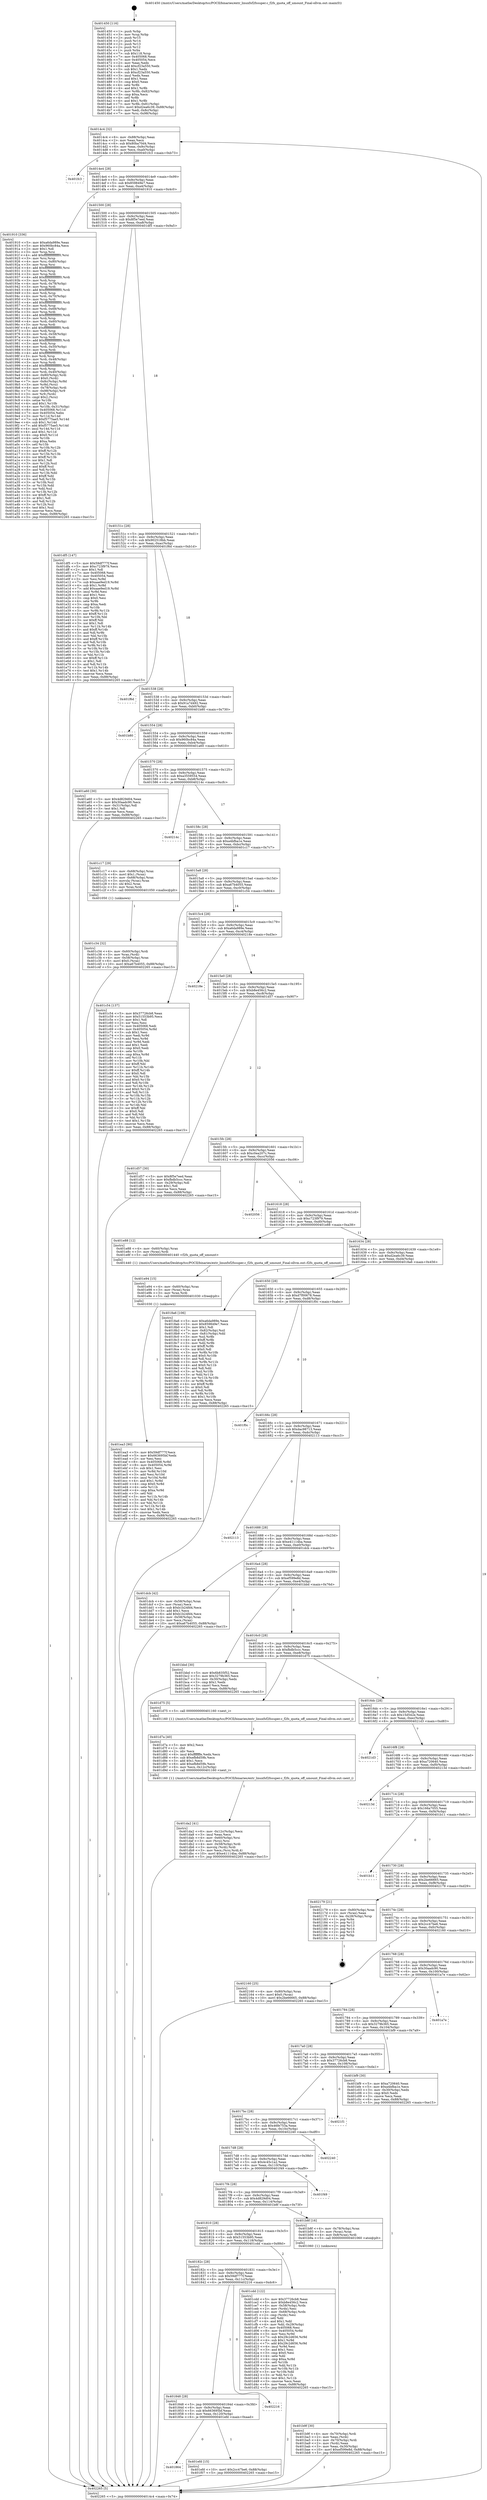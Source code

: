 digraph "0x401450" {
  label = "0x401450 (/mnt/c/Users/mathe/Desktop/tcc/POCII/binaries/extr_linuxfsf2fssuper.c_f2fs_quota_off_umount_Final-ollvm.out::main(0))"
  labelloc = "t"
  node[shape=record]

  Entry [label="",width=0.3,height=0.3,shape=circle,fillcolor=black,style=filled]
  "0x4014c4" [label="{
     0x4014c4 [32]\l
     | [instrs]\l
     &nbsp;&nbsp;0x4014c4 \<+6\>: mov -0x88(%rbp),%eax\l
     &nbsp;&nbsp;0x4014ca \<+2\>: mov %eax,%ecx\l
     &nbsp;&nbsp;0x4014cc \<+6\>: sub $0x80ba70d4,%ecx\l
     &nbsp;&nbsp;0x4014d2 \<+6\>: mov %eax,-0x9c(%rbp)\l
     &nbsp;&nbsp;0x4014d8 \<+6\>: mov %ecx,-0xa0(%rbp)\l
     &nbsp;&nbsp;0x4014de \<+6\>: je 0000000000401fc3 \<main+0xb73\>\l
  }"]
  "0x401fc3" [label="{
     0x401fc3\l
  }", style=dashed]
  "0x4014e4" [label="{
     0x4014e4 [28]\l
     | [instrs]\l
     &nbsp;&nbsp;0x4014e4 \<+5\>: jmp 00000000004014e9 \<main+0x99\>\l
     &nbsp;&nbsp;0x4014e9 \<+6\>: mov -0x9c(%rbp),%eax\l
     &nbsp;&nbsp;0x4014ef \<+5\>: sub $0x859849e7,%eax\l
     &nbsp;&nbsp;0x4014f4 \<+6\>: mov %eax,-0xa4(%rbp)\l
     &nbsp;&nbsp;0x4014fa \<+6\>: je 0000000000401910 \<main+0x4c0\>\l
  }"]
  Exit [label="",width=0.3,height=0.3,shape=circle,fillcolor=black,style=filled,peripheries=2]
  "0x401910" [label="{
     0x401910 [336]\l
     | [instrs]\l
     &nbsp;&nbsp;0x401910 \<+5\>: mov $0xa6da989e,%eax\l
     &nbsp;&nbsp;0x401915 \<+5\>: mov $0x960bc84a,%ecx\l
     &nbsp;&nbsp;0x40191a \<+2\>: mov $0x1,%dl\l
     &nbsp;&nbsp;0x40191c \<+3\>: mov %rsp,%rsi\l
     &nbsp;&nbsp;0x40191f \<+4\>: add $0xfffffffffffffff0,%rsi\l
     &nbsp;&nbsp;0x401923 \<+3\>: mov %rsi,%rsp\l
     &nbsp;&nbsp;0x401926 \<+4\>: mov %rsi,-0x80(%rbp)\l
     &nbsp;&nbsp;0x40192a \<+3\>: mov %rsp,%rsi\l
     &nbsp;&nbsp;0x40192d \<+4\>: add $0xfffffffffffffff0,%rsi\l
     &nbsp;&nbsp;0x401931 \<+3\>: mov %rsi,%rsp\l
     &nbsp;&nbsp;0x401934 \<+3\>: mov %rsp,%rdi\l
     &nbsp;&nbsp;0x401937 \<+4\>: add $0xfffffffffffffff0,%rdi\l
     &nbsp;&nbsp;0x40193b \<+3\>: mov %rdi,%rsp\l
     &nbsp;&nbsp;0x40193e \<+4\>: mov %rdi,-0x78(%rbp)\l
     &nbsp;&nbsp;0x401942 \<+3\>: mov %rsp,%rdi\l
     &nbsp;&nbsp;0x401945 \<+4\>: add $0xfffffffffffffff0,%rdi\l
     &nbsp;&nbsp;0x401949 \<+3\>: mov %rdi,%rsp\l
     &nbsp;&nbsp;0x40194c \<+4\>: mov %rdi,-0x70(%rbp)\l
     &nbsp;&nbsp;0x401950 \<+3\>: mov %rsp,%rdi\l
     &nbsp;&nbsp;0x401953 \<+4\>: add $0xfffffffffffffff0,%rdi\l
     &nbsp;&nbsp;0x401957 \<+3\>: mov %rdi,%rsp\l
     &nbsp;&nbsp;0x40195a \<+4\>: mov %rdi,-0x68(%rbp)\l
     &nbsp;&nbsp;0x40195e \<+3\>: mov %rsp,%rdi\l
     &nbsp;&nbsp;0x401961 \<+4\>: add $0xfffffffffffffff0,%rdi\l
     &nbsp;&nbsp;0x401965 \<+3\>: mov %rdi,%rsp\l
     &nbsp;&nbsp;0x401968 \<+4\>: mov %rdi,-0x60(%rbp)\l
     &nbsp;&nbsp;0x40196c \<+3\>: mov %rsp,%rdi\l
     &nbsp;&nbsp;0x40196f \<+4\>: add $0xfffffffffffffff0,%rdi\l
     &nbsp;&nbsp;0x401973 \<+3\>: mov %rdi,%rsp\l
     &nbsp;&nbsp;0x401976 \<+4\>: mov %rdi,-0x58(%rbp)\l
     &nbsp;&nbsp;0x40197a \<+3\>: mov %rsp,%rdi\l
     &nbsp;&nbsp;0x40197d \<+4\>: add $0xfffffffffffffff0,%rdi\l
     &nbsp;&nbsp;0x401981 \<+3\>: mov %rdi,%rsp\l
     &nbsp;&nbsp;0x401984 \<+4\>: mov %rdi,-0x50(%rbp)\l
     &nbsp;&nbsp;0x401988 \<+3\>: mov %rsp,%rdi\l
     &nbsp;&nbsp;0x40198b \<+4\>: add $0xfffffffffffffff0,%rdi\l
     &nbsp;&nbsp;0x40198f \<+3\>: mov %rdi,%rsp\l
     &nbsp;&nbsp;0x401992 \<+4\>: mov %rdi,-0x48(%rbp)\l
     &nbsp;&nbsp;0x401996 \<+3\>: mov %rsp,%rdi\l
     &nbsp;&nbsp;0x401999 \<+4\>: add $0xfffffffffffffff0,%rdi\l
     &nbsp;&nbsp;0x40199d \<+3\>: mov %rdi,%rsp\l
     &nbsp;&nbsp;0x4019a0 \<+4\>: mov %rdi,-0x40(%rbp)\l
     &nbsp;&nbsp;0x4019a4 \<+4\>: mov -0x80(%rbp),%rdi\l
     &nbsp;&nbsp;0x4019a8 \<+6\>: movl $0x0,(%rdi)\l
     &nbsp;&nbsp;0x4019ae \<+7\>: mov -0x8c(%rbp),%r8d\l
     &nbsp;&nbsp;0x4019b5 \<+3\>: mov %r8d,(%rsi)\l
     &nbsp;&nbsp;0x4019b8 \<+4\>: mov -0x78(%rbp),%rdi\l
     &nbsp;&nbsp;0x4019bc \<+7\>: mov -0x98(%rbp),%r9\l
     &nbsp;&nbsp;0x4019c3 \<+3\>: mov %r9,(%rdi)\l
     &nbsp;&nbsp;0x4019c6 \<+3\>: cmpl $0x2,(%rsi)\l
     &nbsp;&nbsp;0x4019c9 \<+4\>: setne %r10b\l
     &nbsp;&nbsp;0x4019cd \<+4\>: and $0x1,%r10b\l
     &nbsp;&nbsp;0x4019d1 \<+4\>: mov %r10b,-0x31(%rbp)\l
     &nbsp;&nbsp;0x4019d5 \<+8\>: mov 0x405068,%r11d\l
     &nbsp;&nbsp;0x4019dd \<+7\>: mov 0x405054,%ebx\l
     &nbsp;&nbsp;0x4019e4 \<+3\>: mov %r11d,%r14d\l
     &nbsp;&nbsp;0x4019e7 \<+7\>: sub $0xf5775ae5,%r14d\l
     &nbsp;&nbsp;0x4019ee \<+4\>: sub $0x1,%r14d\l
     &nbsp;&nbsp;0x4019f2 \<+7\>: add $0xf5775ae5,%r14d\l
     &nbsp;&nbsp;0x4019f9 \<+4\>: imul %r14d,%r11d\l
     &nbsp;&nbsp;0x4019fd \<+4\>: and $0x1,%r11d\l
     &nbsp;&nbsp;0x401a01 \<+4\>: cmp $0x0,%r11d\l
     &nbsp;&nbsp;0x401a05 \<+4\>: sete %r10b\l
     &nbsp;&nbsp;0x401a09 \<+3\>: cmp $0xa,%ebx\l
     &nbsp;&nbsp;0x401a0c \<+4\>: setl %r15b\l
     &nbsp;&nbsp;0x401a10 \<+3\>: mov %r10b,%r12b\l
     &nbsp;&nbsp;0x401a13 \<+4\>: xor $0xff,%r12b\l
     &nbsp;&nbsp;0x401a17 \<+3\>: mov %r15b,%r13b\l
     &nbsp;&nbsp;0x401a1a \<+4\>: xor $0xff,%r13b\l
     &nbsp;&nbsp;0x401a1e \<+3\>: xor $0x1,%dl\l
     &nbsp;&nbsp;0x401a21 \<+3\>: mov %r12b,%sil\l
     &nbsp;&nbsp;0x401a24 \<+4\>: and $0xff,%sil\l
     &nbsp;&nbsp;0x401a28 \<+3\>: and %dl,%r10b\l
     &nbsp;&nbsp;0x401a2b \<+3\>: mov %r13b,%dil\l
     &nbsp;&nbsp;0x401a2e \<+4\>: and $0xff,%dil\l
     &nbsp;&nbsp;0x401a32 \<+3\>: and %dl,%r15b\l
     &nbsp;&nbsp;0x401a35 \<+3\>: or %r10b,%sil\l
     &nbsp;&nbsp;0x401a38 \<+3\>: or %r15b,%dil\l
     &nbsp;&nbsp;0x401a3b \<+3\>: xor %dil,%sil\l
     &nbsp;&nbsp;0x401a3e \<+3\>: or %r13b,%r12b\l
     &nbsp;&nbsp;0x401a41 \<+4\>: xor $0xff,%r12b\l
     &nbsp;&nbsp;0x401a45 \<+3\>: or $0x1,%dl\l
     &nbsp;&nbsp;0x401a48 \<+3\>: and %dl,%r12b\l
     &nbsp;&nbsp;0x401a4b \<+3\>: or %r12b,%sil\l
     &nbsp;&nbsp;0x401a4e \<+4\>: test $0x1,%sil\l
     &nbsp;&nbsp;0x401a52 \<+3\>: cmovne %ecx,%eax\l
     &nbsp;&nbsp;0x401a55 \<+6\>: mov %eax,-0x88(%rbp)\l
     &nbsp;&nbsp;0x401a5b \<+5\>: jmp 0000000000402265 \<main+0xe15\>\l
  }"]
  "0x401500" [label="{
     0x401500 [28]\l
     | [instrs]\l
     &nbsp;&nbsp;0x401500 \<+5\>: jmp 0000000000401505 \<main+0xb5\>\l
     &nbsp;&nbsp;0x401505 \<+6\>: mov -0x9c(%rbp),%eax\l
     &nbsp;&nbsp;0x40150b \<+5\>: sub $0x8f5e7eed,%eax\l
     &nbsp;&nbsp;0x401510 \<+6\>: mov %eax,-0xa8(%rbp)\l
     &nbsp;&nbsp;0x401516 \<+6\>: je 0000000000401df5 \<main+0x9a5\>\l
  }"]
  "0x401864" [label="{
     0x401864\l
  }", style=dashed]
  "0x401df5" [label="{
     0x401df5 [147]\l
     | [instrs]\l
     &nbsp;&nbsp;0x401df5 \<+5\>: mov $0x59df777f,%eax\l
     &nbsp;&nbsp;0x401dfa \<+5\>: mov $0xc723f979,%ecx\l
     &nbsp;&nbsp;0x401dff \<+2\>: mov $0x1,%dl\l
     &nbsp;&nbsp;0x401e01 \<+7\>: mov 0x405068,%esi\l
     &nbsp;&nbsp;0x401e08 \<+7\>: mov 0x405054,%edi\l
     &nbsp;&nbsp;0x401e0f \<+3\>: mov %esi,%r8d\l
     &nbsp;&nbsp;0x401e12 \<+7\>: sub $0xaae9ed19,%r8d\l
     &nbsp;&nbsp;0x401e19 \<+4\>: sub $0x1,%r8d\l
     &nbsp;&nbsp;0x401e1d \<+7\>: add $0xaae9ed19,%r8d\l
     &nbsp;&nbsp;0x401e24 \<+4\>: imul %r8d,%esi\l
     &nbsp;&nbsp;0x401e28 \<+3\>: and $0x1,%esi\l
     &nbsp;&nbsp;0x401e2b \<+3\>: cmp $0x0,%esi\l
     &nbsp;&nbsp;0x401e2e \<+4\>: sete %r9b\l
     &nbsp;&nbsp;0x401e32 \<+3\>: cmp $0xa,%edi\l
     &nbsp;&nbsp;0x401e35 \<+4\>: setl %r10b\l
     &nbsp;&nbsp;0x401e39 \<+3\>: mov %r9b,%r11b\l
     &nbsp;&nbsp;0x401e3c \<+4\>: xor $0xff,%r11b\l
     &nbsp;&nbsp;0x401e40 \<+3\>: mov %r10b,%bl\l
     &nbsp;&nbsp;0x401e43 \<+3\>: xor $0xff,%bl\l
     &nbsp;&nbsp;0x401e46 \<+3\>: xor $0x1,%dl\l
     &nbsp;&nbsp;0x401e49 \<+3\>: mov %r11b,%r14b\l
     &nbsp;&nbsp;0x401e4c \<+4\>: and $0xff,%r14b\l
     &nbsp;&nbsp;0x401e50 \<+3\>: and %dl,%r9b\l
     &nbsp;&nbsp;0x401e53 \<+3\>: mov %bl,%r15b\l
     &nbsp;&nbsp;0x401e56 \<+4\>: and $0xff,%r15b\l
     &nbsp;&nbsp;0x401e5a \<+3\>: and %dl,%r10b\l
     &nbsp;&nbsp;0x401e5d \<+3\>: or %r9b,%r14b\l
     &nbsp;&nbsp;0x401e60 \<+3\>: or %r10b,%r15b\l
     &nbsp;&nbsp;0x401e63 \<+3\>: xor %r15b,%r14b\l
     &nbsp;&nbsp;0x401e66 \<+3\>: or %bl,%r11b\l
     &nbsp;&nbsp;0x401e69 \<+4\>: xor $0xff,%r11b\l
     &nbsp;&nbsp;0x401e6d \<+3\>: or $0x1,%dl\l
     &nbsp;&nbsp;0x401e70 \<+3\>: and %dl,%r11b\l
     &nbsp;&nbsp;0x401e73 \<+3\>: or %r11b,%r14b\l
     &nbsp;&nbsp;0x401e76 \<+4\>: test $0x1,%r14b\l
     &nbsp;&nbsp;0x401e7a \<+3\>: cmovne %ecx,%eax\l
     &nbsp;&nbsp;0x401e7d \<+6\>: mov %eax,-0x88(%rbp)\l
     &nbsp;&nbsp;0x401e83 \<+5\>: jmp 0000000000402265 \<main+0xe15\>\l
  }"]
  "0x40151c" [label="{
     0x40151c [28]\l
     | [instrs]\l
     &nbsp;&nbsp;0x40151c \<+5\>: jmp 0000000000401521 \<main+0xd1\>\l
     &nbsp;&nbsp;0x401521 \<+6\>: mov -0x9c(%rbp),%eax\l
     &nbsp;&nbsp;0x401527 \<+5\>: sub $0x902518bb,%eax\l
     &nbsp;&nbsp;0x40152c \<+6\>: mov %eax,-0xac(%rbp)\l
     &nbsp;&nbsp;0x401532 \<+6\>: je 0000000000401f6d \<main+0xb1d\>\l
  }"]
  "0x401efd" [label="{
     0x401efd [15]\l
     | [instrs]\l
     &nbsp;&nbsp;0x401efd \<+10\>: movl $0x2cc47be6,-0x88(%rbp)\l
     &nbsp;&nbsp;0x401f07 \<+5\>: jmp 0000000000402265 \<main+0xe15\>\l
  }"]
  "0x401f6d" [label="{
     0x401f6d\l
  }", style=dashed]
  "0x401538" [label="{
     0x401538 [28]\l
     | [instrs]\l
     &nbsp;&nbsp;0x401538 \<+5\>: jmp 000000000040153d \<main+0xed\>\l
     &nbsp;&nbsp;0x40153d \<+6\>: mov -0x9c(%rbp),%eax\l
     &nbsp;&nbsp;0x401543 \<+5\>: sub $0x91a7d492,%eax\l
     &nbsp;&nbsp;0x401548 \<+6\>: mov %eax,-0xb0(%rbp)\l
     &nbsp;&nbsp;0x40154e \<+6\>: je 0000000000401b80 \<main+0x730\>\l
  }"]
  "0x401848" [label="{
     0x401848 [28]\l
     | [instrs]\l
     &nbsp;&nbsp;0x401848 \<+5\>: jmp 000000000040184d \<main+0x3fd\>\l
     &nbsp;&nbsp;0x40184d \<+6\>: mov -0x9c(%rbp),%eax\l
     &nbsp;&nbsp;0x401853 \<+5\>: sub $0x663695bf,%eax\l
     &nbsp;&nbsp;0x401858 \<+6\>: mov %eax,-0x120(%rbp)\l
     &nbsp;&nbsp;0x40185e \<+6\>: je 0000000000401efd \<main+0xaad\>\l
  }"]
  "0x401b80" [label="{
     0x401b80\l
  }", style=dashed]
  "0x401554" [label="{
     0x401554 [28]\l
     | [instrs]\l
     &nbsp;&nbsp;0x401554 \<+5\>: jmp 0000000000401559 \<main+0x109\>\l
     &nbsp;&nbsp;0x401559 \<+6\>: mov -0x9c(%rbp),%eax\l
     &nbsp;&nbsp;0x40155f \<+5\>: sub $0x960bc84a,%eax\l
     &nbsp;&nbsp;0x401564 \<+6\>: mov %eax,-0xb4(%rbp)\l
     &nbsp;&nbsp;0x40156a \<+6\>: je 0000000000401a60 \<main+0x610\>\l
  }"]
  "0x402216" [label="{
     0x402216\l
  }", style=dashed]
  "0x401a60" [label="{
     0x401a60 [30]\l
     | [instrs]\l
     &nbsp;&nbsp;0x401a60 \<+5\>: mov $0x4d829d04,%eax\l
     &nbsp;&nbsp;0x401a65 \<+5\>: mov $0x30aadc90,%ecx\l
     &nbsp;&nbsp;0x401a6a \<+3\>: mov -0x31(%rbp),%dl\l
     &nbsp;&nbsp;0x401a6d \<+3\>: test $0x1,%dl\l
     &nbsp;&nbsp;0x401a70 \<+3\>: cmovne %ecx,%eax\l
     &nbsp;&nbsp;0x401a73 \<+6\>: mov %eax,-0x88(%rbp)\l
     &nbsp;&nbsp;0x401a79 \<+5\>: jmp 0000000000402265 \<main+0xe15\>\l
  }"]
  "0x401570" [label="{
     0x401570 [28]\l
     | [instrs]\l
     &nbsp;&nbsp;0x401570 \<+5\>: jmp 0000000000401575 \<main+0x125\>\l
     &nbsp;&nbsp;0x401575 \<+6\>: mov -0x9c(%rbp),%eax\l
     &nbsp;&nbsp;0x40157b \<+5\>: sub $0xa3559554,%eax\l
     &nbsp;&nbsp;0x401580 \<+6\>: mov %eax,-0xb8(%rbp)\l
     &nbsp;&nbsp;0x401586 \<+6\>: je 000000000040214c \<main+0xcfc\>\l
  }"]
  "0x401ea3" [label="{
     0x401ea3 [90]\l
     | [instrs]\l
     &nbsp;&nbsp;0x401ea3 \<+5\>: mov $0x59df777f,%ecx\l
     &nbsp;&nbsp;0x401ea8 \<+5\>: mov $0x663695bf,%edx\l
     &nbsp;&nbsp;0x401ead \<+2\>: xor %esi,%esi\l
     &nbsp;&nbsp;0x401eaf \<+8\>: mov 0x405068,%r8d\l
     &nbsp;&nbsp;0x401eb7 \<+8\>: mov 0x405054,%r9d\l
     &nbsp;&nbsp;0x401ebf \<+3\>: sub $0x1,%esi\l
     &nbsp;&nbsp;0x401ec2 \<+3\>: mov %r8d,%r10d\l
     &nbsp;&nbsp;0x401ec5 \<+3\>: add %esi,%r10d\l
     &nbsp;&nbsp;0x401ec8 \<+4\>: imul %r10d,%r8d\l
     &nbsp;&nbsp;0x401ecc \<+4\>: and $0x1,%r8d\l
     &nbsp;&nbsp;0x401ed0 \<+4\>: cmp $0x0,%r8d\l
     &nbsp;&nbsp;0x401ed4 \<+4\>: sete %r11b\l
     &nbsp;&nbsp;0x401ed8 \<+4\>: cmp $0xa,%r9d\l
     &nbsp;&nbsp;0x401edc \<+3\>: setl %bl\l
     &nbsp;&nbsp;0x401edf \<+3\>: mov %r11b,%r14b\l
     &nbsp;&nbsp;0x401ee2 \<+3\>: and %bl,%r14b\l
     &nbsp;&nbsp;0x401ee5 \<+3\>: xor %bl,%r11b\l
     &nbsp;&nbsp;0x401ee8 \<+3\>: or %r11b,%r14b\l
     &nbsp;&nbsp;0x401eeb \<+4\>: test $0x1,%r14b\l
     &nbsp;&nbsp;0x401eef \<+3\>: cmovne %edx,%ecx\l
     &nbsp;&nbsp;0x401ef2 \<+6\>: mov %ecx,-0x88(%rbp)\l
     &nbsp;&nbsp;0x401ef8 \<+5\>: jmp 0000000000402265 \<main+0xe15\>\l
  }"]
  "0x40214c" [label="{
     0x40214c\l
  }", style=dashed]
  "0x40158c" [label="{
     0x40158c [28]\l
     | [instrs]\l
     &nbsp;&nbsp;0x40158c \<+5\>: jmp 0000000000401591 \<main+0x141\>\l
     &nbsp;&nbsp;0x401591 \<+6\>: mov -0x9c(%rbp),%eax\l
     &nbsp;&nbsp;0x401597 \<+5\>: sub $0xa4bfba1e,%eax\l
     &nbsp;&nbsp;0x40159c \<+6\>: mov %eax,-0xbc(%rbp)\l
     &nbsp;&nbsp;0x4015a2 \<+6\>: je 0000000000401c17 \<main+0x7c7\>\l
  }"]
  "0x401e94" [label="{
     0x401e94 [15]\l
     | [instrs]\l
     &nbsp;&nbsp;0x401e94 \<+4\>: mov -0x60(%rbp),%rax\l
     &nbsp;&nbsp;0x401e98 \<+3\>: mov (%rax),%rax\l
     &nbsp;&nbsp;0x401e9b \<+3\>: mov %rax,%rdi\l
     &nbsp;&nbsp;0x401e9e \<+5\>: call 0000000000401030 \<free@plt\>\l
     | [calls]\l
     &nbsp;&nbsp;0x401030 \{1\} (unknown)\l
  }"]
  "0x401c17" [label="{
     0x401c17 [29]\l
     | [instrs]\l
     &nbsp;&nbsp;0x401c17 \<+4\>: mov -0x68(%rbp),%rax\l
     &nbsp;&nbsp;0x401c1b \<+6\>: movl $0x1,(%rax)\l
     &nbsp;&nbsp;0x401c21 \<+4\>: mov -0x68(%rbp),%rax\l
     &nbsp;&nbsp;0x401c25 \<+3\>: movslq (%rax),%rax\l
     &nbsp;&nbsp;0x401c28 \<+4\>: shl $0x2,%rax\l
     &nbsp;&nbsp;0x401c2c \<+3\>: mov %rax,%rdi\l
     &nbsp;&nbsp;0x401c2f \<+5\>: call 0000000000401050 \<malloc@plt\>\l
     | [calls]\l
     &nbsp;&nbsp;0x401050 \{1\} (unknown)\l
  }"]
  "0x4015a8" [label="{
     0x4015a8 [28]\l
     | [instrs]\l
     &nbsp;&nbsp;0x4015a8 \<+5\>: jmp 00000000004015ad \<main+0x15d\>\l
     &nbsp;&nbsp;0x4015ad \<+6\>: mov -0x9c(%rbp),%eax\l
     &nbsp;&nbsp;0x4015b3 \<+5\>: sub $0xa67b4055,%eax\l
     &nbsp;&nbsp;0x4015b8 \<+6\>: mov %eax,-0xc0(%rbp)\l
     &nbsp;&nbsp;0x4015be \<+6\>: je 0000000000401c54 \<main+0x804\>\l
  }"]
  "0x401da2" [label="{
     0x401da2 [41]\l
     | [instrs]\l
     &nbsp;&nbsp;0x401da2 \<+6\>: mov -0x12c(%rbp),%ecx\l
     &nbsp;&nbsp;0x401da8 \<+3\>: imul %eax,%ecx\l
     &nbsp;&nbsp;0x401dab \<+4\>: mov -0x60(%rbp),%rsi\l
     &nbsp;&nbsp;0x401daf \<+3\>: mov (%rsi),%rsi\l
     &nbsp;&nbsp;0x401db2 \<+4\>: mov -0x58(%rbp),%rdi\l
     &nbsp;&nbsp;0x401db6 \<+3\>: movslq (%rdi),%rdi\l
     &nbsp;&nbsp;0x401db9 \<+3\>: mov %ecx,(%rsi,%rdi,4)\l
     &nbsp;&nbsp;0x401dbc \<+10\>: movl $0xe41114ba,-0x88(%rbp)\l
     &nbsp;&nbsp;0x401dc6 \<+5\>: jmp 0000000000402265 \<main+0xe15\>\l
  }"]
  "0x401c54" [label="{
     0x401c54 [137]\l
     | [instrs]\l
     &nbsp;&nbsp;0x401c54 \<+5\>: mov $0x37726cb8,%eax\l
     &nbsp;&nbsp;0x401c59 \<+5\>: mov $0x51553b95,%ecx\l
     &nbsp;&nbsp;0x401c5e \<+2\>: mov $0x1,%dl\l
     &nbsp;&nbsp;0x401c60 \<+2\>: xor %esi,%esi\l
     &nbsp;&nbsp;0x401c62 \<+7\>: mov 0x405068,%edi\l
     &nbsp;&nbsp;0x401c69 \<+8\>: mov 0x405054,%r8d\l
     &nbsp;&nbsp;0x401c71 \<+3\>: sub $0x1,%esi\l
     &nbsp;&nbsp;0x401c74 \<+3\>: mov %edi,%r9d\l
     &nbsp;&nbsp;0x401c77 \<+3\>: add %esi,%r9d\l
     &nbsp;&nbsp;0x401c7a \<+4\>: imul %r9d,%edi\l
     &nbsp;&nbsp;0x401c7e \<+3\>: and $0x1,%edi\l
     &nbsp;&nbsp;0x401c81 \<+3\>: cmp $0x0,%edi\l
     &nbsp;&nbsp;0x401c84 \<+4\>: sete %r10b\l
     &nbsp;&nbsp;0x401c88 \<+4\>: cmp $0xa,%r8d\l
     &nbsp;&nbsp;0x401c8c \<+4\>: setl %r11b\l
     &nbsp;&nbsp;0x401c90 \<+3\>: mov %r10b,%bl\l
     &nbsp;&nbsp;0x401c93 \<+3\>: xor $0xff,%bl\l
     &nbsp;&nbsp;0x401c96 \<+3\>: mov %r11b,%r14b\l
     &nbsp;&nbsp;0x401c99 \<+4\>: xor $0xff,%r14b\l
     &nbsp;&nbsp;0x401c9d \<+3\>: xor $0x0,%dl\l
     &nbsp;&nbsp;0x401ca0 \<+3\>: mov %bl,%r15b\l
     &nbsp;&nbsp;0x401ca3 \<+4\>: and $0x0,%r15b\l
     &nbsp;&nbsp;0x401ca7 \<+3\>: and %dl,%r10b\l
     &nbsp;&nbsp;0x401caa \<+3\>: mov %r14b,%r12b\l
     &nbsp;&nbsp;0x401cad \<+4\>: and $0x0,%r12b\l
     &nbsp;&nbsp;0x401cb1 \<+3\>: and %dl,%r11b\l
     &nbsp;&nbsp;0x401cb4 \<+3\>: or %r10b,%r15b\l
     &nbsp;&nbsp;0x401cb7 \<+3\>: or %r11b,%r12b\l
     &nbsp;&nbsp;0x401cba \<+3\>: xor %r12b,%r15b\l
     &nbsp;&nbsp;0x401cbd \<+3\>: or %r14b,%bl\l
     &nbsp;&nbsp;0x401cc0 \<+3\>: xor $0xff,%bl\l
     &nbsp;&nbsp;0x401cc3 \<+3\>: or $0x0,%dl\l
     &nbsp;&nbsp;0x401cc6 \<+2\>: and %dl,%bl\l
     &nbsp;&nbsp;0x401cc8 \<+3\>: or %bl,%r15b\l
     &nbsp;&nbsp;0x401ccb \<+4\>: test $0x1,%r15b\l
     &nbsp;&nbsp;0x401ccf \<+3\>: cmovne %ecx,%eax\l
     &nbsp;&nbsp;0x401cd2 \<+6\>: mov %eax,-0x88(%rbp)\l
     &nbsp;&nbsp;0x401cd8 \<+5\>: jmp 0000000000402265 \<main+0xe15\>\l
  }"]
  "0x4015c4" [label="{
     0x4015c4 [28]\l
     | [instrs]\l
     &nbsp;&nbsp;0x4015c4 \<+5\>: jmp 00000000004015c9 \<main+0x179\>\l
     &nbsp;&nbsp;0x4015c9 \<+6\>: mov -0x9c(%rbp),%eax\l
     &nbsp;&nbsp;0x4015cf \<+5\>: sub $0xa6da989e,%eax\l
     &nbsp;&nbsp;0x4015d4 \<+6\>: mov %eax,-0xc4(%rbp)\l
     &nbsp;&nbsp;0x4015da \<+6\>: je 000000000040218e \<main+0xd3e\>\l
  }"]
  "0x401d7a" [label="{
     0x401d7a [40]\l
     | [instrs]\l
     &nbsp;&nbsp;0x401d7a \<+5\>: mov $0x2,%ecx\l
     &nbsp;&nbsp;0x401d7f \<+1\>: cltd\l
     &nbsp;&nbsp;0x401d80 \<+2\>: idiv %ecx\l
     &nbsp;&nbsp;0x401d82 \<+6\>: imul $0xfffffffe,%edx,%ecx\l
     &nbsp;&nbsp;0x401d88 \<+6\>: sub $0xefb8d59b,%ecx\l
     &nbsp;&nbsp;0x401d8e \<+3\>: add $0x1,%ecx\l
     &nbsp;&nbsp;0x401d91 \<+6\>: add $0xefb8d59b,%ecx\l
     &nbsp;&nbsp;0x401d97 \<+6\>: mov %ecx,-0x12c(%rbp)\l
     &nbsp;&nbsp;0x401d9d \<+5\>: call 0000000000401160 \<next_i\>\l
     | [calls]\l
     &nbsp;&nbsp;0x401160 \{1\} (/mnt/c/Users/mathe/Desktop/tcc/POCII/binaries/extr_linuxfsf2fssuper.c_f2fs_quota_off_umount_Final-ollvm.out::next_i)\l
  }"]
  "0x40218e" [label="{
     0x40218e\l
  }", style=dashed]
  "0x4015e0" [label="{
     0x4015e0 [28]\l
     | [instrs]\l
     &nbsp;&nbsp;0x4015e0 \<+5\>: jmp 00000000004015e5 \<main+0x195\>\l
     &nbsp;&nbsp;0x4015e5 \<+6\>: mov -0x9c(%rbp),%eax\l
     &nbsp;&nbsp;0x4015eb \<+5\>: sub $0xb8e456c2,%eax\l
     &nbsp;&nbsp;0x4015f0 \<+6\>: mov %eax,-0xc8(%rbp)\l
     &nbsp;&nbsp;0x4015f6 \<+6\>: je 0000000000401d57 \<main+0x907\>\l
  }"]
  "0x40182c" [label="{
     0x40182c [28]\l
     | [instrs]\l
     &nbsp;&nbsp;0x40182c \<+5\>: jmp 0000000000401831 \<main+0x3e1\>\l
     &nbsp;&nbsp;0x401831 \<+6\>: mov -0x9c(%rbp),%eax\l
     &nbsp;&nbsp;0x401837 \<+5\>: sub $0x59df777f,%eax\l
     &nbsp;&nbsp;0x40183c \<+6\>: mov %eax,-0x11c(%rbp)\l
     &nbsp;&nbsp;0x401842 \<+6\>: je 0000000000402216 \<main+0xdc6\>\l
  }"]
  "0x401d57" [label="{
     0x401d57 [30]\l
     | [instrs]\l
     &nbsp;&nbsp;0x401d57 \<+5\>: mov $0x8f5e7eed,%eax\l
     &nbsp;&nbsp;0x401d5c \<+5\>: mov $0xfbdb5ccc,%ecx\l
     &nbsp;&nbsp;0x401d61 \<+3\>: mov -0x29(%rbp),%dl\l
     &nbsp;&nbsp;0x401d64 \<+3\>: test $0x1,%dl\l
     &nbsp;&nbsp;0x401d67 \<+3\>: cmovne %ecx,%eax\l
     &nbsp;&nbsp;0x401d6a \<+6\>: mov %eax,-0x88(%rbp)\l
     &nbsp;&nbsp;0x401d70 \<+5\>: jmp 0000000000402265 \<main+0xe15\>\l
  }"]
  "0x4015fc" [label="{
     0x4015fc [28]\l
     | [instrs]\l
     &nbsp;&nbsp;0x4015fc \<+5\>: jmp 0000000000401601 \<main+0x1b1\>\l
     &nbsp;&nbsp;0x401601 \<+6\>: mov -0x9c(%rbp),%eax\l
     &nbsp;&nbsp;0x401607 \<+5\>: sub $0xc0ea207c,%eax\l
     &nbsp;&nbsp;0x40160c \<+6\>: mov %eax,-0xcc(%rbp)\l
     &nbsp;&nbsp;0x401612 \<+6\>: je 0000000000402056 \<main+0xc06\>\l
  }"]
  "0x401cdd" [label="{
     0x401cdd [122]\l
     | [instrs]\l
     &nbsp;&nbsp;0x401cdd \<+5\>: mov $0x37726cb8,%eax\l
     &nbsp;&nbsp;0x401ce2 \<+5\>: mov $0xb8e456c2,%ecx\l
     &nbsp;&nbsp;0x401ce7 \<+4\>: mov -0x58(%rbp),%rdx\l
     &nbsp;&nbsp;0x401ceb \<+2\>: mov (%rdx),%esi\l
     &nbsp;&nbsp;0x401ced \<+4\>: mov -0x68(%rbp),%rdx\l
     &nbsp;&nbsp;0x401cf1 \<+2\>: cmp (%rdx),%esi\l
     &nbsp;&nbsp;0x401cf3 \<+4\>: setl %dil\l
     &nbsp;&nbsp;0x401cf7 \<+4\>: and $0x1,%dil\l
     &nbsp;&nbsp;0x401cfb \<+4\>: mov %dil,-0x29(%rbp)\l
     &nbsp;&nbsp;0x401cff \<+7\>: mov 0x405068,%esi\l
     &nbsp;&nbsp;0x401d06 \<+8\>: mov 0x405054,%r8d\l
     &nbsp;&nbsp;0x401d0e \<+3\>: mov %esi,%r9d\l
     &nbsp;&nbsp;0x401d11 \<+7\>: sub $0x29c2d656,%r9d\l
     &nbsp;&nbsp;0x401d18 \<+4\>: sub $0x1,%r9d\l
     &nbsp;&nbsp;0x401d1c \<+7\>: add $0x29c2d656,%r9d\l
     &nbsp;&nbsp;0x401d23 \<+4\>: imul %r9d,%esi\l
     &nbsp;&nbsp;0x401d27 \<+3\>: and $0x1,%esi\l
     &nbsp;&nbsp;0x401d2a \<+3\>: cmp $0x0,%esi\l
     &nbsp;&nbsp;0x401d2d \<+4\>: sete %dil\l
     &nbsp;&nbsp;0x401d31 \<+4\>: cmp $0xa,%r8d\l
     &nbsp;&nbsp;0x401d35 \<+4\>: setl %r10b\l
     &nbsp;&nbsp;0x401d39 \<+3\>: mov %dil,%r11b\l
     &nbsp;&nbsp;0x401d3c \<+3\>: and %r10b,%r11b\l
     &nbsp;&nbsp;0x401d3f \<+3\>: xor %r10b,%dil\l
     &nbsp;&nbsp;0x401d42 \<+3\>: or %dil,%r11b\l
     &nbsp;&nbsp;0x401d45 \<+4\>: test $0x1,%r11b\l
     &nbsp;&nbsp;0x401d49 \<+3\>: cmovne %ecx,%eax\l
     &nbsp;&nbsp;0x401d4c \<+6\>: mov %eax,-0x88(%rbp)\l
     &nbsp;&nbsp;0x401d52 \<+5\>: jmp 0000000000402265 \<main+0xe15\>\l
  }"]
  "0x402056" [label="{
     0x402056\l
  }", style=dashed]
  "0x401618" [label="{
     0x401618 [28]\l
     | [instrs]\l
     &nbsp;&nbsp;0x401618 \<+5\>: jmp 000000000040161d \<main+0x1cd\>\l
     &nbsp;&nbsp;0x40161d \<+6\>: mov -0x9c(%rbp),%eax\l
     &nbsp;&nbsp;0x401623 \<+5\>: sub $0xc723f979,%eax\l
     &nbsp;&nbsp;0x401628 \<+6\>: mov %eax,-0xd0(%rbp)\l
     &nbsp;&nbsp;0x40162e \<+6\>: je 0000000000401e88 \<main+0xa38\>\l
  }"]
  "0x401c34" [label="{
     0x401c34 [32]\l
     | [instrs]\l
     &nbsp;&nbsp;0x401c34 \<+4\>: mov -0x60(%rbp),%rdi\l
     &nbsp;&nbsp;0x401c38 \<+3\>: mov %rax,(%rdi)\l
     &nbsp;&nbsp;0x401c3b \<+4\>: mov -0x58(%rbp),%rax\l
     &nbsp;&nbsp;0x401c3f \<+6\>: movl $0x0,(%rax)\l
     &nbsp;&nbsp;0x401c45 \<+10\>: movl $0xa67b4055,-0x88(%rbp)\l
     &nbsp;&nbsp;0x401c4f \<+5\>: jmp 0000000000402265 \<main+0xe15\>\l
  }"]
  "0x401e88" [label="{
     0x401e88 [12]\l
     | [instrs]\l
     &nbsp;&nbsp;0x401e88 \<+4\>: mov -0x60(%rbp),%rax\l
     &nbsp;&nbsp;0x401e8c \<+3\>: mov (%rax),%rdi\l
     &nbsp;&nbsp;0x401e8f \<+5\>: call 0000000000401440 \<f2fs_quota_off_umount\>\l
     | [calls]\l
     &nbsp;&nbsp;0x401440 \{1\} (/mnt/c/Users/mathe/Desktop/tcc/POCII/binaries/extr_linuxfsf2fssuper.c_f2fs_quota_off_umount_Final-ollvm.out::f2fs_quota_off_umount)\l
  }"]
  "0x401634" [label="{
     0x401634 [28]\l
     | [instrs]\l
     &nbsp;&nbsp;0x401634 \<+5\>: jmp 0000000000401639 \<main+0x1e9\>\l
     &nbsp;&nbsp;0x401639 \<+6\>: mov -0x9c(%rbp),%eax\l
     &nbsp;&nbsp;0x40163f \<+5\>: sub $0xd2ea6c39,%eax\l
     &nbsp;&nbsp;0x401644 \<+6\>: mov %eax,-0xd4(%rbp)\l
     &nbsp;&nbsp;0x40164a \<+6\>: je 00000000004018a6 \<main+0x456\>\l
  }"]
  "0x401b9f" [label="{
     0x401b9f [30]\l
     | [instrs]\l
     &nbsp;&nbsp;0x401b9f \<+4\>: mov -0x70(%rbp),%rdi\l
     &nbsp;&nbsp;0x401ba3 \<+2\>: mov %eax,(%rdi)\l
     &nbsp;&nbsp;0x401ba5 \<+4\>: mov -0x70(%rbp),%rdi\l
     &nbsp;&nbsp;0x401ba9 \<+2\>: mov (%rdi),%eax\l
     &nbsp;&nbsp;0x401bab \<+3\>: mov %eax,-0x30(%rbp)\l
     &nbsp;&nbsp;0x401bae \<+10\>: movl $0xef599e8d,-0x88(%rbp)\l
     &nbsp;&nbsp;0x401bb8 \<+5\>: jmp 0000000000402265 \<main+0xe15\>\l
  }"]
  "0x4018a6" [label="{
     0x4018a6 [106]\l
     | [instrs]\l
     &nbsp;&nbsp;0x4018a6 \<+5\>: mov $0xa6da989e,%eax\l
     &nbsp;&nbsp;0x4018ab \<+5\>: mov $0x859849e7,%ecx\l
     &nbsp;&nbsp;0x4018b0 \<+2\>: mov $0x1,%dl\l
     &nbsp;&nbsp;0x4018b2 \<+7\>: mov -0x82(%rbp),%sil\l
     &nbsp;&nbsp;0x4018b9 \<+7\>: mov -0x81(%rbp),%dil\l
     &nbsp;&nbsp;0x4018c0 \<+3\>: mov %sil,%r8b\l
     &nbsp;&nbsp;0x4018c3 \<+4\>: xor $0xff,%r8b\l
     &nbsp;&nbsp;0x4018c7 \<+3\>: mov %dil,%r9b\l
     &nbsp;&nbsp;0x4018ca \<+4\>: xor $0xff,%r9b\l
     &nbsp;&nbsp;0x4018ce \<+3\>: xor $0x0,%dl\l
     &nbsp;&nbsp;0x4018d1 \<+3\>: mov %r8b,%r10b\l
     &nbsp;&nbsp;0x4018d4 \<+4\>: and $0x0,%r10b\l
     &nbsp;&nbsp;0x4018d8 \<+3\>: and %dl,%sil\l
     &nbsp;&nbsp;0x4018db \<+3\>: mov %r9b,%r11b\l
     &nbsp;&nbsp;0x4018de \<+4\>: and $0x0,%r11b\l
     &nbsp;&nbsp;0x4018e2 \<+3\>: and %dl,%dil\l
     &nbsp;&nbsp;0x4018e5 \<+3\>: or %sil,%r10b\l
     &nbsp;&nbsp;0x4018e8 \<+3\>: or %dil,%r11b\l
     &nbsp;&nbsp;0x4018eb \<+3\>: xor %r11b,%r10b\l
     &nbsp;&nbsp;0x4018ee \<+3\>: or %r9b,%r8b\l
     &nbsp;&nbsp;0x4018f1 \<+4\>: xor $0xff,%r8b\l
     &nbsp;&nbsp;0x4018f5 \<+3\>: or $0x0,%dl\l
     &nbsp;&nbsp;0x4018f8 \<+3\>: and %dl,%r8b\l
     &nbsp;&nbsp;0x4018fb \<+3\>: or %r8b,%r10b\l
     &nbsp;&nbsp;0x4018fe \<+4\>: test $0x1,%r10b\l
     &nbsp;&nbsp;0x401902 \<+3\>: cmovne %ecx,%eax\l
     &nbsp;&nbsp;0x401905 \<+6\>: mov %eax,-0x88(%rbp)\l
     &nbsp;&nbsp;0x40190b \<+5\>: jmp 0000000000402265 \<main+0xe15\>\l
  }"]
  "0x401650" [label="{
     0x401650 [28]\l
     | [instrs]\l
     &nbsp;&nbsp;0x401650 \<+5\>: jmp 0000000000401655 \<main+0x205\>\l
     &nbsp;&nbsp;0x401655 \<+6\>: mov -0x9c(%rbp),%eax\l
     &nbsp;&nbsp;0x40165b \<+5\>: sub $0xd7f00678,%eax\l
     &nbsp;&nbsp;0x401660 \<+6\>: mov %eax,-0xd8(%rbp)\l
     &nbsp;&nbsp;0x401666 \<+6\>: je 0000000000401f0c \<main+0xabc\>\l
  }"]
  "0x402265" [label="{
     0x402265 [5]\l
     | [instrs]\l
     &nbsp;&nbsp;0x402265 \<+5\>: jmp 00000000004014c4 \<main+0x74\>\l
  }"]
  "0x401450" [label="{
     0x401450 [116]\l
     | [instrs]\l
     &nbsp;&nbsp;0x401450 \<+1\>: push %rbp\l
     &nbsp;&nbsp;0x401451 \<+3\>: mov %rsp,%rbp\l
     &nbsp;&nbsp;0x401454 \<+2\>: push %r15\l
     &nbsp;&nbsp;0x401456 \<+2\>: push %r14\l
     &nbsp;&nbsp;0x401458 \<+2\>: push %r13\l
     &nbsp;&nbsp;0x40145a \<+2\>: push %r12\l
     &nbsp;&nbsp;0x40145c \<+1\>: push %rbx\l
     &nbsp;&nbsp;0x40145d \<+7\>: sub $0x118,%rsp\l
     &nbsp;&nbsp;0x401464 \<+7\>: mov 0x405068,%eax\l
     &nbsp;&nbsp;0x40146b \<+7\>: mov 0x405054,%ecx\l
     &nbsp;&nbsp;0x401472 \<+2\>: mov %eax,%edx\l
     &nbsp;&nbsp;0x401474 \<+6\>: add $0xcf23a550,%edx\l
     &nbsp;&nbsp;0x40147a \<+3\>: sub $0x1,%edx\l
     &nbsp;&nbsp;0x40147d \<+6\>: sub $0xcf23a550,%edx\l
     &nbsp;&nbsp;0x401483 \<+3\>: imul %edx,%eax\l
     &nbsp;&nbsp;0x401486 \<+3\>: and $0x1,%eax\l
     &nbsp;&nbsp;0x401489 \<+3\>: cmp $0x0,%eax\l
     &nbsp;&nbsp;0x40148c \<+4\>: sete %r8b\l
     &nbsp;&nbsp;0x401490 \<+4\>: and $0x1,%r8b\l
     &nbsp;&nbsp;0x401494 \<+7\>: mov %r8b,-0x82(%rbp)\l
     &nbsp;&nbsp;0x40149b \<+3\>: cmp $0xa,%ecx\l
     &nbsp;&nbsp;0x40149e \<+4\>: setl %r8b\l
     &nbsp;&nbsp;0x4014a2 \<+4\>: and $0x1,%r8b\l
     &nbsp;&nbsp;0x4014a6 \<+7\>: mov %r8b,-0x81(%rbp)\l
     &nbsp;&nbsp;0x4014ad \<+10\>: movl $0xd2ea6c39,-0x88(%rbp)\l
     &nbsp;&nbsp;0x4014b7 \<+6\>: mov %edi,-0x8c(%rbp)\l
     &nbsp;&nbsp;0x4014bd \<+7\>: mov %rsi,-0x98(%rbp)\l
  }"]
  "0x401810" [label="{
     0x401810 [28]\l
     | [instrs]\l
     &nbsp;&nbsp;0x401810 \<+5\>: jmp 0000000000401815 \<main+0x3c5\>\l
     &nbsp;&nbsp;0x401815 \<+6\>: mov -0x9c(%rbp),%eax\l
     &nbsp;&nbsp;0x40181b \<+5\>: sub $0x51553b95,%eax\l
     &nbsp;&nbsp;0x401820 \<+6\>: mov %eax,-0x118(%rbp)\l
     &nbsp;&nbsp;0x401826 \<+6\>: je 0000000000401cdd \<main+0x88d\>\l
  }"]
  "0x401b8f" [label="{
     0x401b8f [16]\l
     | [instrs]\l
     &nbsp;&nbsp;0x401b8f \<+4\>: mov -0x78(%rbp),%rax\l
     &nbsp;&nbsp;0x401b93 \<+3\>: mov (%rax),%rax\l
     &nbsp;&nbsp;0x401b96 \<+4\>: mov 0x8(%rax),%rdi\l
     &nbsp;&nbsp;0x401b9a \<+5\>: call 0000000000401060 \<atoi@plt\>\l
     | [calls]\l
     &nbsp;&nbsp;0x401060 \{1\} (unknown)\l
  }"]
  "0x401f0c" [label="{
     0x401f0c\l
  }", style=dashed]
  "0x40166c" [label="{
     0x40166c [28]\l
     | [instrs]\l
     &nbsp;&nbsp;0x40166c \<+5\>: jmp 0000000000401671 \<main+0x221\>\l
     &nbsp;&nbsp;0x401671 \<+6\>: mov -0x9c(%rbp),%eax\l
     &nbsp;&nbsp;0x401677 \<+5\>: sub $0xdac98713,%eax\l
     &nbsp;&nbsp;0x40167c \<+6\>: mov %eax,-0xdc(%rbp)\l
     &nbsp;&nbsp;0x401682 \<+6\>: je 0000000000402113 \<main+0xcc3\>\l
  }"]
  "0x4017f4" [label="{
     0x4017f4 [28]\l
     | [instrs]\l
     &nbsp;&nbsp;0x4017f4 \<+5\>: jmp 00000000004017f9 \<main+0x3a9\>\l
     &nbsp;&nbsp;0x4017f9 \<+6\>: mov -0x9c(%rbp),%eax\l
     &nbsp;&nbsp;0x4017ff \<+5\>: sub $0x4d829d04,%eax\l
     &nbsp;&nbsp;0x401804 \<+6\>: mov %eax,-0x114(%rbp)\l
     &nbsp;&nbsp;0x40180a \<+6\>: je 0000000000401b8f \<main+0x73f\>\l
  }"]
  "0x402113" [label="{
     0x402113\l
  }", style=dashed]
  "0x401688" [label="{
     0x401688 [28]\l
     | [instrs]\l
     &nbsp;&nbsp;0x401688 \<+5\>: jmp 000000000040168d \<main+0x23d\>\l
     &nbsp;&nbsp;0x40168d \<+6\>: mov -0x9c(%rbp),%eax\l
     &nbsp;&nbsp;0x401693 \<+5\>: sub $0xe41114ba,%eax\l
     &nbsp;&nbsp;0x401698 \<+6\>: mov %eax,-0xe0(%rbp)\l
     &nbsp;&nbsp;0x40169e \<+6\>: je 0000000000401dcb \<main+0x97b\>\l
  }"]
  "0x401f49" [label="{
     0x401f49\l
  }", style=dashed]
  "0x401dcb" [label="{
     0x401dcb [42]\l
     | [instrs]\l
     &nbsp;&nbsp;0x401dcb \<+4\>: mov -0x58(%rbp),%rax\l
     &nbsp;&nbsp;0x401dcf \<+2\>: mov (%rax),%ecx\l
     &nbsp;&nbsp;0x401dd1 \<+6\>: sub $0xb1b24fd4,%ecx\l
     &nbsp;&nbsp;0x401dd7 \<+3\>: add $0x1,%ecx\l
     &nbsp;&nbsp;0x401dda \<+6\>: add $0xb1b24fd4,%ecx\l
     &nbsp;&nbsp;0x401de0 \<+4\>: mov -0x58(%rbp),%rax\l
     &nbsp;&nbsp;0x401de4 \<+2\>: mov %ecx,(%rax)\l
     &nbsp;&nbsp;0x401de6 \<+10\>: movl $0xa67b4055,-0x88(%rbp)\l
     &nbsp;&nbsp;0x401df0 \<+5\>: jmp 0000000000402265 \<main+0xe15\>\l
  }"]
  "0x4016a4" [label="{
     0x4016a4 [28]\l
     | [instrs]\l
     &nbsp;&nbsp;0x4016a4 \<+5\>: jmp 00000000004016a9 \<main+0x259\>\l
     &nbsp;&nbsp;0x4016a9 \<+6\>: mov -0x9c(%rbp),%eax\l
     &nbsp;&nbsp;0x4016af \<+5\>: sub $0xef599e8d,%eax\l
     &nbsp;&nbsp;0x4016b4 \<+6\>: mov %eax,-0xe4(%rbp)\l
     &nbsp;&nbsp;0x4016ba \<+6\>: je 0000000000401bbd \<main+0x76d\>\l
  }"]
  "0x4017d8" [label="{
     0x4017d8 [28]\l
     | [instrs]\l
     &nbsp;&nbsp;0x4017d8 \<+5\>: jmp 00000000004017dd \<main+0x38d\>\l
     &nbsp;&nbsp;0x4017dd \<+6\>: mov -0x9c(%rbp),%eax\l
     &nbsp;&nbsp;0x4017e3 \<+5\>: sub $0x4c45c1a2,%eax\l
     &nbsp;&nbsp;0x4017e8 \<+6\>: mov %eax,-0x110(%rbp)\l
     &nbsp;&nbsp;0x4017ee \<+6\>: je 0000000000401f49 \<main+0xaf9\>\l
  }"]
  "0x401bbd" [label="{
     0x401bbd [30]\l
     | [instrs]\l
     &nbsp;&nbsp;0x401bbd \<+5\>: mov $0x6b835f52,%eax\l
     &nbsp;&nbsp;0x401bc2 \<+5\>: mov $0x3279b365,%ecx\l
     &nbsp;&nbsp;0x401bc7 \<+3\>: mov -0x30(%rbp),%edx\l
     &nbsp;&nbsp;0x401bca \<+3\>: cmp $0x1,%edx\l
     &nbsp;&nbsp;0x401bcd \<+3\>: cmovl %ecx,%eax\l
     &nbsp;&nbsp;0x401bd0 \<+6\>: mov %eax,-0x88(%rbp)\l
     &nbsp;&nbsp;0x401bd6 \<+5\>: jmp 0000000000402265 \<main+0xe15\>\l
  }"]
  "0x4016c0" [label="{
     0x4016c0 [28]\l
     | [instrs]\l
     &nbsp;&nbsp;0x4016c0 \<+5\>: jmp 00000000004016c5 \<main+0x275\>\l
     &nbsp;&nbsp;0x4016c5 \<+6\>: mov -0x9c(%rbp),%eax\l
     &nbsp;&nbsp;0x4016cb \<+5\>: sub $0xfbdb5ccc,%eax\l
     &nbsp;&nbsp;0x4016d0 \<+6\>: mov %eax,-0xe8(%rbp)\l
     &nbsp;&nbsp;0x4016d6 \<+6\>: je 0000000000401d75 \<main+0x925\>\l
  }"]
  "0x402240" [label="{
     0x402240\l
  }", style=dashed]
  "0x401d75" [label="{
     0x401d75 [5]\l
     | [instrs]\l
     &nbsp;&nbsp;0x401d75 \<+5\>: call 0000000000401160 \<next_i\>\l
     | [calls]\l
     &nbsp;&nbsp;0x401160 \{1\} (/mnt/c/Users/mathe/Desktop/tcc/POCII/binaries/extr_linuxfsf2fssuper.c_f2fs_quota_off_umount_Final-ollvm.out::next_i)\l
  }"]
  "0x4016dc" [label="{
     0x4016dc [28]\l
     | [instrs]\l
     &nbsp;&nbsp;0x4016dc \<+5\>: jmp 00000000004016e1 \<main+0x291\>\l
     &nbsp;&nbsp;0x4016e1 \<+6\>: mov -0x9c(%rbp),%eax\l
     &nbsp;&nbsp;0x4016e7 \<+5\>: sub $0x15d542e,%eax\l
     &nbsp;&nbsp;0x4016ec \<+6\>: mov %eax,-0xec(%rbp)\l
     &nbsp;&nbsp;0x4016f2 \<+6\>: je 00000000004021d3 \<main+0xd83\>\l
  }"]
  "0x4017bc" [label="{
     0x4017bc [28]\l
     | [instrs]\l
     &nbsp;&nbsp;0x4017bc \<+5\>: jmp 00000000004017c1 \<main+0x371\>\l
     &nbsp;&nbsp;0x4017c1 \<+6\>: mov -0x9c(%rbp),%eax\l
     &nbsp;&nbsp;0x4017c7 \<+5\>: sub $0x46fe753a,%eax\l
     &nbsp;&nbsp;0x4017cc \<+6\>: mov %eax,-0x10c(%rbp)\l
     &nbsp;&nbsp;0x4017d2 \<+6\>: je 0000000000402240 \<main+0xdf0\>\l
  }"]
  "0x4021d3" [label="{
     0x4021d3\l
  }", style=dashed]
  "0x4016f8" [label="{
     0x4016f8 [28]\l
     | [instrs]\l
     &nbsp;&nbsp;0x4016f8 \<+5\>: jmp 00000000004016fd \<main+0x2ad\>\l
     &nbsp;&nbsp;0x4016fd \<+6\>: mov -0x9c(%rbp),%eax\l
     &nbsp;&nbsp;0x401703 \<+5\>: sub $0xa720640,%eax\l
     &nbsp;&nbsp;0x401708 \<+6\>: mov %eax,-0xf0(%rbp)\l
     &nbsp;&nbsp;0x40170e \<+6\>: je 000000000040213d \<main+0xced\>\l
  }"]
  "0x4021f1" [label="{
     0x4021f1\l
  }", style=dashed]
  "0x40213d" [label="{
     0x40213d\l
  }", style=dashed]
  "0x401714" [label="{
     0x401714 [28]\l
     | [instrs]\l
     &nbsp;&nbsp;0x401714 \<+5\>: jmp 0000000000401719 \<main+0x2c9\>\l
     &nbsp;&nbsp;0x401719 \<+6\>: mov -0x9c(%rbp),%eax\l
     &nbsp;&nbsp;0x40171f \<+5\>: sub $0x166a7055,%eax\l
     &nbsp;&nbsp;0x401724 \<+6\>: mov %eax,-0xf4(%rbp)\l
     &nbsp;&nbsp;0x40172a \<+6\>: je 0000000000401b11 \<main+0x6c1\>\l
  }"]
  "0x4017a0" [label="{
     0x4017a0 [28]\l
     | [instrs]\l
     &nbsp;&nbsp;0x4017a0 \<+5\>: jmp 00000000004017a5 \<main+0x355\>\l
     &nbsp;&nbsp;0x4017a5 \<+6\>: mov -0x9c(%rbp),%eax\l
     &nbsp;&nbsp;0x4017ab \<+5\>: sub $0x37726cb8,%eax\l
     &nbsp;&nbsp;0x4017b0 \<+6\>: mov %eax,-0x108(%rbp)\l
     &nbsp;&nbsp;0x4017b6 \<+6\>: je 00000000004021f1 \<main+0xda1\>\l
  }"]
  "0x401b11" [label="{
     0x401b11\l
  }", style=dashed]
  "0x401730" [label="{
     0x401730 [28]\l
     | [instrs]\l
     &nbsp;&nbsp;0x401730 \<+5\>: jmp 0000000000401735 \<main+0x2e5\>\l
     &nbsp;&nbsp;0x401735 \<+6\>: mov -0x9c(%rbp),%eax\l
     &nbsp;&nbsp;0x40173b \<+5\>: sub $0x2be66665,%eax\l
     &nbsp;&nbsp;0x401740 \<+6\>: mov %eax,-0xf8(%rbp)\l
     &nbsp;&nbsp;0x401746 \<+6\>: je 0000000000402179 \<main+0xd29\>\l
  }"]
  "0x401bf9" [label="{
     0x401bf9 [30]\l
     | [instrs]\l
     &nbsp;&nbsp;0x401bf9 \<+5\>: mov $0xa720640,%eax\l
     &nbsp;&nbsp;0x401bfe \<+5\>: mov $0xa4bfba1e,%ecx\l
     &nbsp;&nbsp;0x401c03 \<+3\>: mov -0x30(%rbp),%edx\l
     &nbsp;&nbsp;0x401c06 \<+3\>: cmp $0x0,%edx\l
     &nbsp;&nbsp;0x401c09 \<+3\>: cmove %ecx,%eax\l
     &nbsp;&nbsp;0x401c0c \<+6\>: mov %eax,-0x88(%rbp)\l
     &nbsp;&nbsp;0x401c12 \<+5\>: jmp 0000000000402265 \<main+0xe15\>\l
  }"]
  "0x402179" [label="{
     0x402179 [21]\l
     | [instrs]\l
     &nbsp;&nbsp;0x402179 \<+4\>: mov -0x80(%rbp),%rax\l
     &nbsp;&nbsp;0x40217d \<+2\>: mov (%rax),%eax\l
     &nbsp;&nbsp;0x40217f \<+4\>: lea -0x28(%rbp),%rsp\l
     &nbsp;&nbsp;0x402183 \<+1\>: pop %rbx\l
     &nbsp;&nbsp;0x402184 \<+2\>: pop %r12\l
     &nbsp;&nbsp;0x402186 \<+2\>: pop %r13\l
     &nbsp;&nbsp;0x402188 \<+2\>: pop %r14\l
     &nbsp;&nbsp;0x40218a \<+2\>: pop %r15\l
     &nbsp;&nbsp;0x40218c \<+1\>: pop %rbp\l
     &nbsp;&nbsp;0x40218d \<+1\>: ret\l
  }"]
  "0x40174c" [label="{
     0x40174c [28]\l
     | [instrs]\l
     &nbsp;&nbsp;0x40174c \<+5\>: jmp 0000000000401751 \<main+0x301\>\l
     &nbsp;&nbsp;0x401751 \<+6\>: mov -0x9c(%rbp),%eax\l
     &nbsp;&nbsp;0x401757 \<+5\>: sub $0x2cc47be6,%eax\l
     &nbsp;&nbsp;0x40175c \<+6\>: mov %eax,-0xfc(%rbp)\l
     &nbsp;&nbsp;0x401762 \<+6\>: je 0000000000402160 \<main+0xd10\>\l
  }"]
  "0x401784" [label="{
     0x401784 [28]\l
     | [instrs]\l
     &nbsp;&nbsp;0x401784 \<+5\>: jmp 0000000000401789 \<main+0x339\>\l
     &nbsp;&nbsp;0x401789 \<+6\>: mov -0x9c(%rbp),%eax\l
     &nbsp;&nbsp;0x40178f \<+5\>: sub $0x3279b365,%eax\l
     &nbsp;&nbsp;0x401794 \<+6\>: mov %eax,-0x104(%rbp)\l
     &nbsp;&nbsp;0x40179a \<+6\>: je 0000000000401bf9 \<main+0x7a9\>\l
  }"]
  "0x402160" [label="{
     0x402160 [25]\l
     | [instrs]\l
     &nbsp;&nbsp;0x402160 \<+4\>: mov -0x80(%rbp),%rax\l
     &nbsp;&nbsp;0x402164 \<+6\>: movl $0x0,(%rax)\l
     &nbsp;&nbsp;0x40216a \<+10\>: movl $0x2be66665,-0x88(%rbp)\l
     &nbsp;&nbsp;0x402174 \<+5\>: jmp 0000000000402265 \<main+0xe15\>\l
  }"]
  "0x401768" [label="{
     0x401768 [28]\l
     | [instrs]\l
     &nbsp;&nbsp;0x401768 \<+5\>: jmp 000000000040176d \<main+0x31d\>\l
     &nbsp;&nbsp;0x40176d \<+6\>: mov -0x9c(%rbp),%eax\l
     &nbsp;&nbsp;0x401773 \<+5\>: sub $0x30aadc90,%eax\l
     &nbsp;&nbsp;0x401778 \<+6\>: mov %eax,-0x100(%rbp)\l
     &nbsp;&nbsp;0x40177e \<+6\>: je 0000000000401a7e \<main+0x62e\>\l
  }"]
  "0x401a7e" [label="{
     0x401a7e\l
  }", style=dashed]
  Entry -> "0x401450" [label=" 1"]
  "0x4014c4" -> "0x401fc3" [label=" 0"]
  "0x4014c4" -> "0x4014e4" [label=" 20"]
  "0x402179" -> Exit [label=" 1"]
  "0x4014e4" -> "0x401910" [label=" 1"]
  "0x4014e4" -> "0x401500" [label=" 19"]
  "0x402160" -> "0x402265" [label=" 1"]
  "0x401500" -> "0x401df5" [label=" 1"]
  "0x401500" -> "0x40151c" [label=" 18"]
  "0x401efd" -> "0x402265" [label=" 1"]
  "0x40151c" -> "0x401f6d" [label=" 0"]
  "0x40151c" -> "0x401538" [label=" 18"]
  "0x401848" -> "0x401864" [label=" 0"]
  "0x401538" -> "0x401b80" [label=" 0"]
  "0x401538" -> "0x401554" [label=" 18"]
  "0x401848" -> "0x401efd" [label=" 1"]
  "0x401554" -> "0x401a60" [label=" 1"]
  "0x401554" -> "0x401570" [label=" 17"]
  "0x40182c" -> "0x401848" [label=" 1"]
  "0x401570" -> "0x40214c" [label=" 0"]
  "0x401570" -> "0x40158c" [label=" 17"]
  "0x40182c" -> "0x402216" [label=" 0"]
  "0x40158c" -> "0x401c17" [label=" 1"]
  "0x40158c" -> "0x4015a8" [label=" 16"]
  "0x401ea3" -> "0x402265" [label=" 1"]
  "0x4015a8" -> "0x401c54" [label=" 2"]
  "0x4015a8" -> "0x4015c4" [label=" 14"]
  "0x401e94" -> "0x401ea3" [label=" 1"]
  "0x4015c4" -> "0x40218e" [label=" 0"]
  "0x4015c4" -> "0x4015e0" [label=" 14"]
  "0x401e88" -> "0x401e94" [label=" 1"]
  "0x4015e0" -> "0x401d57" [label=" 2"]
  "0x4015e0" -> "0x4015fc" [label=" 12"]
  "0x401df5" -> "0x402265" [label=" 1"]
  "0x4015fc" -> "0x402056" [label=" 0"]
  "0x4015fc" -> "0x401618" [label=" 12"]
  "0x401dcb" -> "0x402265" [label=" 1"]
  "0x401618" -> "0x401e88" [label=" 1"]
  "0x401618" -> "0x401634" [label=" 11"]
  "0x401d7a" -> "0x401da2" [label=" 1"]
  "0x401634" -> "0x4018a6" [label=" 1"]
  "0x401634" -> "0x401650" [label=" 10"]
  "0x4018a6" -> "0x402265" [label=" 1"]
  "0x401450" -> "0x4014c4" [label=" 1"]
  "0x402265" -> "0x4014c4" [label=" 19"]
  "0x401d75" -> "0x401d7a" [label=" 1"]
  "0x401910" -> "0x402265" [label=" 1"]
  "0x401a60" -> "0x402265" [label=" 1"]
  "0x401d57" -> "0x402265" [label=" 2"]
  "0x401650" -> "0x401f0c" [label=" 0"]
  "0x401650" -> "0x40166c" [label=" 10"]
  "0x401cdd" -> "0x402265" [label=" 2"]
  "0x40166c" -> "0x402113" [label=" 0"]
  "0x40166c" -> "0x401688" [label=" 10"]
  "0x401810" -> "0x401cdd" [label=" 2"]
  "0x401688" -> "0x401dcb" [label=" 1"]
  "0x401688" -> "0x4016a4" [label=" 9"]
  "0x401da2" -> "0x402265" [label=" 1"]
  "0x4016a4" -> "0x401bbd" [label=" 1"]
  "0x4016a4" -> "0x4016c0" [label=" 8"]
  "0x401c34" -> "0x402265" [label=" 1"]
  "0x4016c0" -> "0x401d75" [label=" 1"]
  "0x4016c0" -> "0x4016dc" [label=" 7"]
  "0x401c17" -> "0x401c34" [label=" 1"]
  "0x4016dc" -> "0x4021d3" [label=" 0"]
  "0x4016dc" -> "0x4016f8" [label=" 7"]
  "0x401bbd" -> "0x402265" [label=" 1"]
  "0x4016f8" -> "0x40213d" [label=" 0"]
  "0x4016f8" -> "0x401714" [label=" 7"]
  "0x401b9f" -> "0x402265" [label=" 1"]
  "0x401714" -> "0x401b11" [label=" 0"]
  "0x401714" -> "0x401730" [label=" 7"]
  "0x4017f4" -> "0x401810" [label=" 3"]
  "0x401730" -> "0x402179" [label=" 1"]
  "0x401730" -> "0x40174c" [label=" 6"]
  "0x4017f4" -> "0x401b8f" [label=" 1"]
  "0x40174c" -> "0x402160" [label=" 1"]
  "0x40174c" -> "0x401768" [label=" 5"]
  "0x4017d8" -> "0x4017f4" [label=" 4"]
  "0x401768" -> "0x401a7e" [label=" 0"]
  "0x401768" -> "0x401784" [label=" 5"]
  "0x401810" -> "0x40182c" [label=" 1"]
  "0x401784" -> "0x401bf9" [label=" 1"]
  "0x401784" -> "0x4017a0" [label=" 4"]
  "0x401b8f" -> "0x401b9f" [label=" 1"]
  "0x4017a0" -> "0x4021f1" [label=" 0"]
  "0x4017a0" -> "0x4017bc" [label=" 4"]
  "0x401bf9" -> "0x402265" [label=" 1"]
  "0x4017bc" -> "0x402240" [label=" 0"]
  "0x4017bc" -> "0x4017d8" [label=" 4"]
  "0x401c54" -> "0x402265" [label=" 2"]
  "0x4017d8" -> "0x401f49" [label=" 0"]
}
